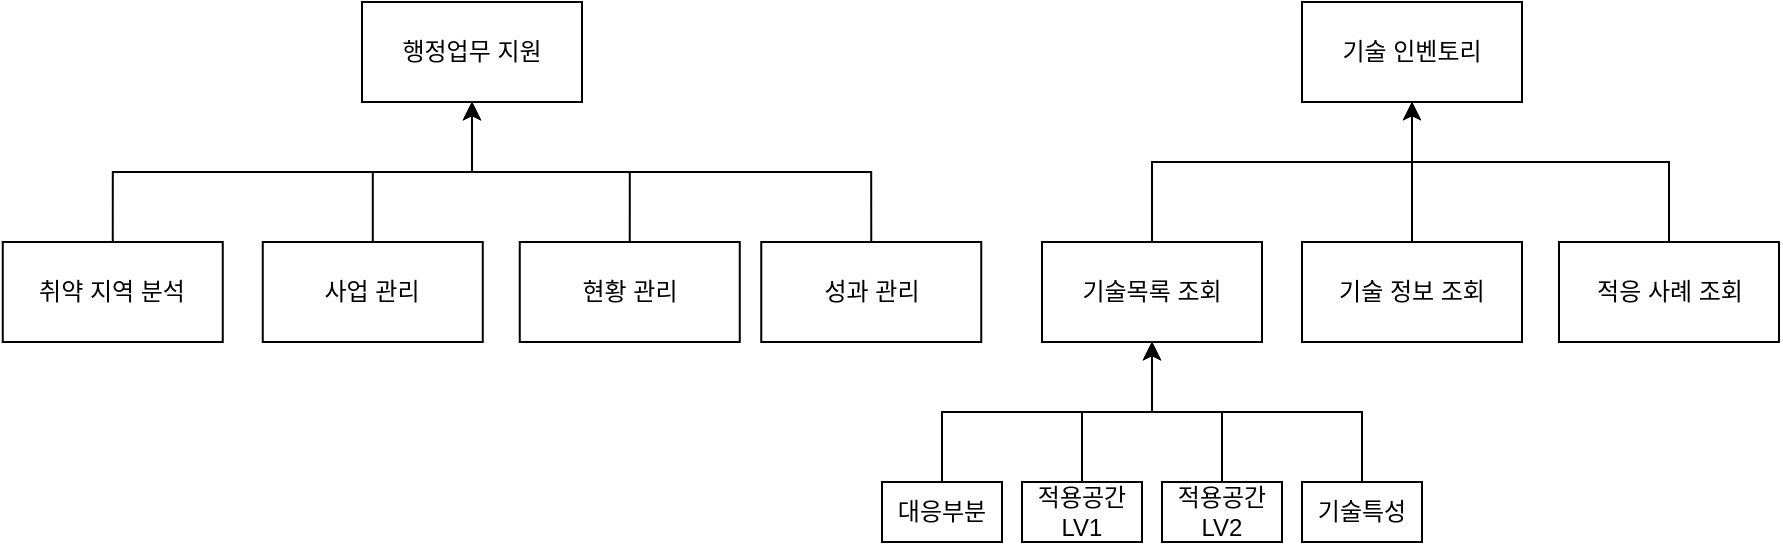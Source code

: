 <mxfile version="24.2.5" type="github">
  <diagram name="페이지-1" id="rX1zdgMc3AOgld3blmxC">
    <mxGraphModel dx="989" dy="514" grid="1" gridSize="10" guides="1" tooltips="1" connect="1" arrows="1" fold="1" page="1" pageScale="1" pageWidth="827" pageHeight="1169" math="0" shadow="0">
      <root>
        <mxCell id="0" />
        <mxCell id="1" parent="0" />
        <mxCell id="OV-QLedsycOJQKsOV4Qq-1" value="행정업무 지원" style="html=1;whiteSpace=wrap;" vertex="1" parent="1">
          <mxGeometry x="230" y="490" width="110" height="50" as="geometry" />
        </mxCell>
        <mxCell id="OV-QLedsycOJQKsOV4Qq-24" style="edgeStyle=orthogonalEdgeStyle;rounded=0;orthogonalLoop=1;jettySize=auto;html=1;entryX=0.5;entryY=1;entryDx=0;entryDy=0;" edge="1" parent="1" source="OV-QLedsycOJQKsOV4Qq-3" target="OV-QLedsycOJQKsOV4Qq-7">
          <mxGeometry relative="1" as="geometry">
            <Array as="points">
              <mxPoint x="625" y="570" />
              <mxPoint x="755" y="570" />
            </Array>
          </mxGeometry>
        </mxCell>
        <mxCell id="OV-QLedsycOJQKsOV4Qq-3" value="기술목록 조회" style="html=1;whiteSpace=wrap;" vertex="1" parent="1">
          <mxGeometry x="570" y="610" width="110" height="50" as="geometry" />
        </mxCell>
        <mxCell id="OV-QLedsycOJQKsOV4Qq-25" style="edgeStyle=orthogonalEdgeStyle;rounded=0;orthogonalLoop=1;jettySize=auto;html=1;entryX=0.5;entryY=1;entryDx=0;entryDy=0;" edge="1" parent="1" source="OV-QLedsycOJQKsOV4Qq-4" target="OV-QLedsycOJQKsOV4Qq-7">
          <mxGeometry relative="1" as="geometry" />
        </mxCell>
        <mxCell id="OV-QLedsycOJQKsOV4Qq-4" value="기술 정보 조회" style="html=1;whiteSpace=wrap;" vertex="1" parent="1">
          <mxGeometry x="700" y="610" width="110" height="50" as="geometry" />
        </mxCell>
        <mxCell id="OV-QLedsycOJQKsOV4Qq-26" style="edgeStyle=orthogonalEdgeStyle;rounded=0;orthogonalLoop=1;jettySize=auto;html=1;entryX=0.5;entryY=1;entryDx=0;entryDy=0;" edge="1" parent="1" source="OV-QLedsycOJQKsOV4Qq-5" target="OV-QLedsycOJQKsOV4Qq-7">
          <mxGeometry relative="1" as="geometry">
            <Array as="points">
              <mxPoint x="884" y="570" />
              <mxPoint x="755" y="570" />
            </Array>
          </mxGeometry>
        </mxCell>
        <mxCell id="OV-QLedsycOJQKsOV4Qq-5" value="적응 사례 조회" style="html=1;whiteSpace=wrap;" vertex="1" parent="1">
          <mxGeometry x="828.5" y="610" width="110" height="50" as="geometry" />
        </mxCell>
        <mxCell id="OV-QLedsycOJQKsOV4Qq-7" value="기술 인벤토리" style="html=1;whiteSpace=wrap;" vertex="1" parent="1">
          <mxGeometry x="700" y="490" width="110" height="50" as="geometry" />
        </mxCell>
        <mxCell id="OV-QLedsycOJQKsOV4Qq-16" style="edgeStyle=orthogonalEdgeStyle;rounded=0;orthogonalLoop=1;jettySize=auto;html=1;exitX=0.5;exitY=0;exitDx=0;exitDy=0;entryX=0.5;entryY=1;entryDx=0;entryDy=0;" edge="1" parent="1" source="OV-QLedsycOJQKsOV4Qq-8" target="OV-QLedsycOJQKsOV4Qq-1">
          <mxGeometry relative="1" as="geometry" />
        </mxCell>
        <mxCell id="OV-QLedsycOJQKsOV4Qq-8" value="취약 지역 분석" style="html=1;whiteSpace=wrap;" vertex="1" parent="1">
          <mxGeometry x="50.38" y="610" width="110" height="50" as="geometry" />
        </mxCell>
        <mxCell id="OV-QLedsycOJQKsOV4Qq-17" style="edgeStyle=orthogonalEdgeStyle;rounded=0;orthogonalLoop=1;jettySize=auto;html=1;entryX=0.5;entryY=1;entryDx=0;entryDy=0;" edge="1" parent="1" source="OV-QLedsycOJQKsOV4Qq-9" target="OV-QLedsycOJQKsOV4Qq-1">
          <mxGeometry relative="1" as="geometry" />
        </mxCell>
        <mxCell id="OV-QLedsycOJQKsOV4Qq-9" value="사업 관리" style="html=1;whiteSpace=wrap;" vertex="1" parent="1">
          <mxGeometry x="180.38" y="610" width="110" height="50" as="geometry" />
        </mxCell>
        <mxCell id="OV-QLedsycOJQKsOV4Qq-18" style="edgeStyle=orthogonalEdgeStyle;rounded=0;orthogonalLoop=1;jettySize=auto;html=1;exitX=0.5;exitY=0;exitDx=0;exitDy=0;entryX=0.5;entryY=1;entryDx=0;entryDy=0;" edge="1" parent="1" source="OV-QLedsycOJQKsOV4Qq-10" target="OV-QLedsycOJQKsOV4Qq-1">
          <mxGeometry relative="1" as="geometry" />
        </mxCell>
        <mxCell id="OV-QLedsycOJQKsOV4Qq-10" value="현황 관리" style="html=1;whiteSpace=wrap;" vertex="1" parent="1">
          <mxGeometry x="308.88" y="610" width="110" height="50" as="geometry" />
        </mxCell>
        <mxCell id="OV-QLedsycOJQKsOV4Qq-22" style="edgeStyle=orthogonalEdgeStyle;rounded=0;orthogonalLoop=1;jettySize=auto;html=1;entryX=0.5;entryY=1;entryDx=0;entryDy=0;exitX=0.5;exitY=0;exitDx=0;exitDy=0;" edge="1" parent="1" source="OV-QLedsycOJQKsOV4Qq-11" target="OV-QLedsycOJQKsOV4Qq-1">
          <mxGeometry relative="1" as="geometry">
            <mxPoint x="484.6" y="605" as="sourcePoint" />
            <mxPoint x="285" y="535" as="targetPoint" />
            <Array as="points">
              <mxPoint x="485" y="575" />
              <mxPoint x="285" y="575" />
            </Array>
          </mxGeometry>
        </mxCell>
        <mxCell id="OV-QLedsycOJQKsOV4Qq-11" value="성과 관리" style="html=1;whiteSpace=wrap;" vertex="1" parent="1">
          <mxGeometry x="429.63" y="610" width="110" height="50" as="geometry" />
        </mxCell>
        <mxCell id="OV-QLedsycOJQKsOV4Qq-37" style="edgeStyle=orthogonalEdgeStyle;rounded=0;orthogonalLoop=1;jettySize=auto;html=1;exitX=0.5;exitY=0;exitDx=0;exitDy=0;entryX=0.5;entryY=1;entryDx=0;entryDy=0;" edge="1" parent="1" source="OV-QLedsycOJQKsOV4Qq-30" target="OV-QLedsycOJQKsOV4Qq-3">
          <mxGeometry relative="1" as="geometry" />
        </mxCell>
        <mxCell id="OV-QLedsycOJQKsOV4Qq-30" value="대응부분" style="html=1;whiteSpace=wrap;" vertex="1" parent="1">
          <mxGeometry x="490" y="730" width="60" height="30" as="geometry" />
        </mxCell>
        <mxCell id="OV-QLedsycOJQKsOV4Qq-38" style="edgeStyle=orthogonalEdgeStyle;rounded=0;orthogonalLoop=1;jettySize=auto;html=1;entryX=0.5;entryY=1;entryDx=0;entryDy=0;" edge="1" parent="1" source="OV-QLedsycOJQKsOV4Qq-33" target="OV-QLedsycOJQKsOV4Qq-3">
          <mxGeometry relative="1" as="geometry" />
        </mxCell>
        <mxCell id="OV-QLedsycOJQKsOV4Qq-33" value="적용공간LV1" style="html=1;whiteSpace=wrap;" vertex="1" parent="1">
          <mxGeometry x="560" y="730" width="60" height="30" as="geometry" />
        </mxCell>
        <mxCell id="OV-QLedsycOJQKsOV4Qq-39" style="edgeStyle=orthogonalEdgeStyle;rounded=0;orthogonalLoop=1;jettySize=auto;html=1;entryX=0.5;entryY=1;entryDx=0;entryDy=0;" edge="1" parent="1" source="OV-QLedsycOJQKsOV4Qq-34" target="OV-QLedsycOJQKsOV4Qq-3">
          <mxGeometry relative="1" as="geometry" />
        </mxCell>
        <mxCell id="OV-QLedsycOJQKsOV4Qq-34" value="적용공간&lt;div&gt;LV2&lt;br&gt;&lt;/div&gt;" style="html=1;whiteSpace=wrap;" vertex="1" parent="1">
          <mxGeometry x="630" y="730" width="60" height="30" as="geometry" />
        </mxCell>
        <mxCell id="OV-QLedsycOJQKsOV4Qq-40" style="edgeStyle=orthogonalEdgeStyle;rounded=0;orthogonalLoop=1;jettySize=auto;html=1;entryX=0.5;entryY=1;entryDx=0;entryDy=0;" edge="1" parent="1" target="OV-QLedsycOJQKsOV4Qq-3">
          <mxGeometry relative="1" as="geometry">
            <mxPoint x="730" y="735" as="sourcePoint" />
            <mxPoint x="625" y="665" as="targetPoint" />
            <Array as="points">
              <mxPoint x="730" y="695" />
              <mxPoint x="625" y="695" />
            </Array>
          </mxGeometry>
        </mxCell>
        <mxCell id="OV-QLedsycOJQKsOV4Qq-35" value="기술특성" style="html=1;whiteSpace=wrap;" vertex="1" parent="1">
          <mxGeometry x="700" y="730" width="60" height="30" as="geometry" />
        </mxCell>
      </root>
    </mxGraphModel>
  </diagram>
</mxfile>
